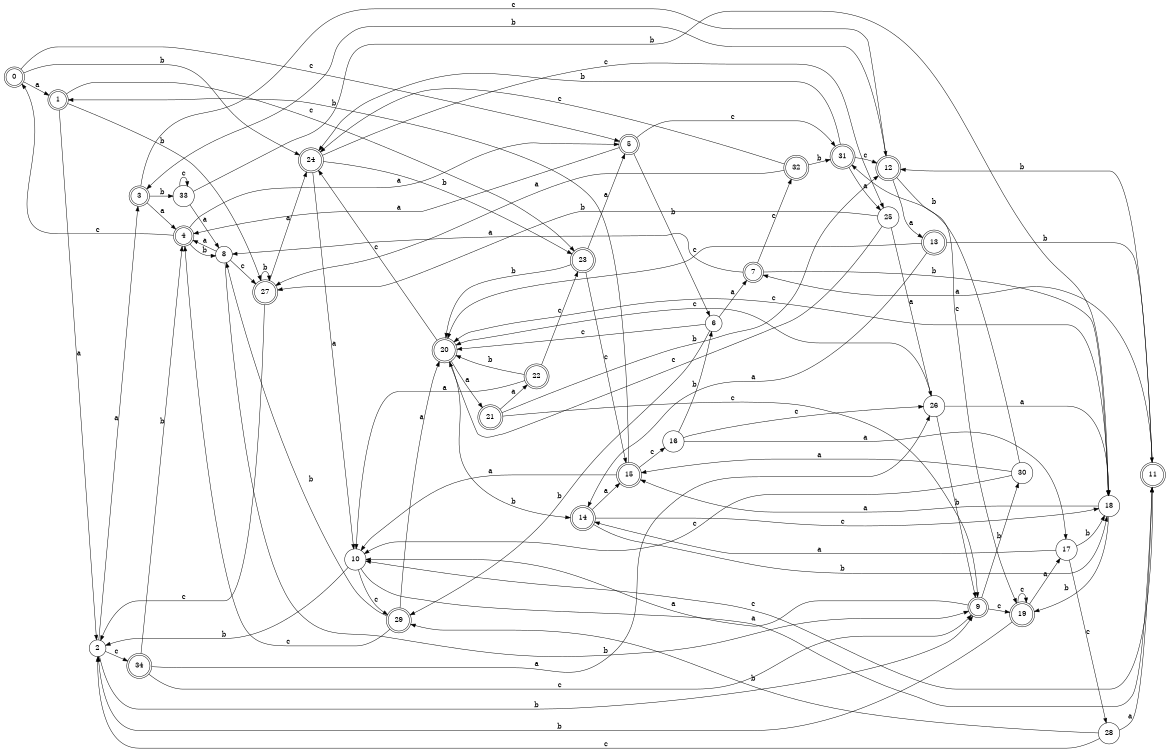 digraph n28_6 {
__start0 [label="" shape="none"];

rankdir=LR;
size="8,5";

s0 [style="rounded,filled", color="black", fillcolor="white" shape="doublecircle", label="0"];
s1 [style="rounded,filled", color="black", fillcolor="white" shape="doublecircle", label="1"];
s2 [style="filled", color="black", fillcolor="white" shape="circle", label="2"];
s3 [style="rounded,filled", color="black", fillcolor="white" shape="doublecircle", label="3"];
s4 [style="rounded,filled", color="black", fillcolor="white" shape="doublecircle", label="4"];
s5 [style="rounded,filled", color="black", fillcolor="white" shape="doublecircle", label="5"];
s6 [style="filled", color="black", fillcolor="white" shape="circle", label="6"];
s7 [style="rounded,filled", color="black", fillcolor="white" shape="doublecircle", label="7"];
s8 [style="filled", color="black", fillcolor="white" shape="circle", label="8"];
s9 [style="rounded,filled", color="black", fillcolor="white" shape="doublecircle", label="9"];
s10 [style="filled", color="black", fillcolor="white" shape="circle", label="10"];
s11 [style="rounded,filled", color="black", fillcolor="white" shape="doublecircle", label="11"];
s12 [style="rounded,filled", color="black", fillcolor="white" shape="doublecircle", label="12"];
s13 [style="rounded,filled", color="black", fillcolor="white" shape="doublecircle", label="13"];
s14 [style="rounded,filled", color="black", fillcolor="white" shape="doublecircle", label="14"];
s15 [style="rounded,filled", color="black", fillcolor="white" shape="doublecircle", label="15"];
s16 [style="filled", color="black", fillcolor="white" shape="circle", label="16"];
s17 [style="filled", color="black", fillcolor="white" shape="circle", label="17"];
s18 [style="filled", color="black", fillcolor="white" shape="circle", label="18"];
s19 [style="rounded,filled", color="black", fillcolor="white" shape="doublecircle", label="19"];
s20 [style="rounded,filled", color="black", fillcolor="white" shape="doublecircle", label="20"];
s21 [style="rounded,filled", color="black", fillcolor="white" shape="doublecircle", label="21"];
s22 [style="rounded,filled", color="black", fillcolor="white" shape="doublecircle", label="22"];
s23 [style="rounded,filled", color="black", fillcolor="white" shape="doublecircle", label="23"];
s24 [style="rounded,filled", color="black", fillcolor="white" shape="doublecircle", label="24"];
s25 [style="filled", color="black", fillcolor="white" shape="circle", label="25"];
s26 [style="filled", color="black", fillcolor="white" shape="circle", label="26"];
s27 [style="rounded,filled", color="black", fillcolor="white" shape="doublecircle", label="27"];
s28 [style="filled", color="black", fillcolor="white" shape="circle", label="28"];
s29 [style="rounded,filled", color="black", fillcolor="white" shape="doublecircle", label="29"];
s30 [style="filled", color="black", fillcolor="white" shape="circle", label="30"];
s31 [style="rounded,filled", color="black", fillcolor="white" shape="doublecircle", label="31"];
s32 [style="rounded,filled", color="black", fillcolor="white" shape="doublecircle", label="32"];
s33 [style="filled", color="black", fillcolor="white" shape="circle", label="33"];
s34 [style="rounded,filled", color="black", fillcolor="white" shape="doublecircle", label="34"];
s0 -> s1 [label="a"];
s0 -> s24 [label="b"];
s0 -> s5 [label="c"];
s1 -> s2 [label="a"];
s1 -> s27 [label="b"];
s1 -> s23 [label="c"];
s2 -> s3 [label="a"];
s2 -> s9 [label="b"];
s2 -> s34 [label="c"];
s3 -> s4 [label="a"];
s3 -> s33 [label="b"];
s3 -> s12 [label="c"];
s4 -> s5 [label="a"];
s4 -> s8 [label="b"];
s4 -> s0 [label="c"];
s5 -> s4 [label="a"];
s5 -> s6 [label="b"];
s5 -> s31 [label="c"];
s6 -> s7 [label="a"];
s6 -> s29 [label="b"];
s6 -> s20 [label="c"];
s7 -> s8 [label="a"];
s7 -> s18 [label="b"];
s7 -> s32 [label="c"];
s8 -> s4 [label="a"];
s8 -> s9 [label="b"];
s8 -> s27 [label="c"];
s9 -> s10 [label="a"];
s9 -> s30 [label="b"];
s9 -> s19 [label="c"];
s10 -> s11 [label="a"];
s10 -> s2 [label="b"];
s10 -> s29 [label="c"];
s11 -> s7 [label="a"];
s11 -> s12 [label="b"];
s11 -> s10 [label="c"];
s12 -> s13 [label="a"];
s12 -> s3 [label="b"];
s12 -> s19 [label="c"];
s13 -> s14 [label="a"];
s13 -> s11 [label="b"];
s13 -> s20 [label="c"];
s14 -> s15 [label="a"];
s14 -> s18 [label="b"];
s14 -> s18 [label="c"];
s15 -> s10 [label="a"];
s15 -> s1 [label="b"];
s15 -> s16 [label="c"];
s16 -> s17 [label="a"];
s16 -> s6 [label="b"];
s16 -> s26 [label="c"];
s17 -> s14 [label="a"];
s17 -> s18 [label="b"];
s17 -> s28 [label="c"];
s18 -> s15 [label="a"];
s18 -> s19 [label="b"];
s18 -> s20 [label="c"];
s19 -> s17 [label="a"];
s19 -> s2 [label="b"];
s19 -> s19 [label="c"];
s20 -> s21 [label="a"];
s20 -> s14 [label="b"];
s20 -> s24 [label="c"];
s21 -> s22 [label="a"];
s21 -> s12 [label="b"];
s21 -> s9 [label="c"];
s22 -> s10 [label="a"];
s22 -> s20 [label="b"];
s22 -> s23 [label="c"];
s23 -> s5 [label="a"];
s23 -> s20 [label="b"];
s23 -> s15 [label="c"];
s24 -> s10 [label="a"];
s24 -> s23 [label="b"];
s24 -> s25 [label="c"];
s25 -> s26 [label="a"];
s25 -> s27 [label="b"];
s25 -> s20 [label="c"];
s26 -> s18 [label="a"];
s26 -> s9 [label="b"];
s26 -> s20 [label="c"];
s27 -> s24 [label="a"];
s27 -> s27 [label="b"];
s27 -> s2 [label="c"];
s28 -> s11 [label="a"];
s28 -> s29 [label="b"];
s28 -> s2 [label="c"];
s29 -> s20 [label="a"];
s29 -> s8 [label="b"];
s29 -> s4 [label="c"];
s30 -> s15 [label="a"];
s30 -> s31 [label="b"];
s30 -> s10 [label="c"];
s31 -> s25 [label="a"];
s31 -> s24 [label="b"];
s31 -> s12 [label="c"];
s32 -> s27 [label="a"];
s32 -> s31 [label="b"];
s32 -> s24 [label="c"];
s33 -> s8 [label="a"];
s33 -> s18 [label="b"];
s33 -> s33 [label="c"];
s34 -> s26 [label="a"];
s34 -> s4 [label="b"];
s34 -> s9 [label="c"];

}